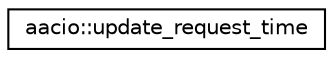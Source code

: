 digraph "Graphical Class Hierarchy"
{
  edge [fontname="Helvetica",fontsize="10",labelfontname="Helvetica",labelfontsize="10"];
  node [fontname="Helvetica",fontsize="10",shape=record];
  rankdir="LR";
  Node0 [label="aacio::update_request_time",height=0.2,width=0.4,color="black", fillcolor="white", style="filled",URL="$structaacio_1_1update__request__time.html"];
}
